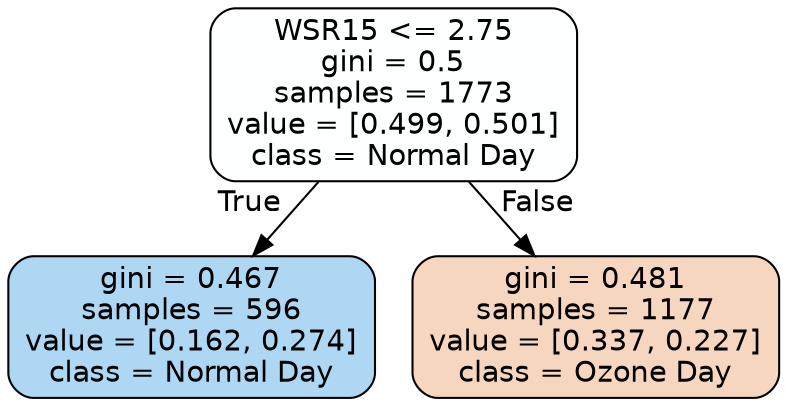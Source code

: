 digraph Tree {
node [shape=box, style="filled, rounded", color="black", fontname=helvetica] ;
edge [fontname=helvetica] ;
0 [label="WSR15 <= 2.75\ngini = 0.5\nsamples = 1773\nvalue = [0.499, 0.501]\nclass = Normal Day", fillcolor="#feffff"] ;
1 [label="gini = 0.467\nsamples = 596\nvalue = [0.162, 0.274]\nclass = Normal Day", fillcolor="#aed7f4"] ;
0 -> 1 [labeldistance=2.5, labelangle=45, headlabel="True"] ;
2 [label="gini = 0.481\nsamples = 1177\nvalue = [0.337, 0.227]\nclass = Ozone Day", fillcolor="#f6d6be"] ;
0 -> 2 [labeldistance=2.5, labelangle=-45, headlabel="False"] ;
}